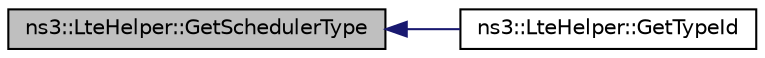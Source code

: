 digraph "ns3::LteHelper::GetSchedulerType"
{
  edge [fontname="Helvetica",fontsize="10",labelfontname="Helvetica",labelfontsize="10"];
  node [fontname="Helvetica",fontsize="10",shape=record];
  rankdir="LR";
  Node1 [label="ns3::LteHelper::GetSchedulerType",height=0.2,width=0.4,color="black", fillcolor="grey75", style="filled", fontcolor="black"];
  Node1 -> Node2 [dir="back",color="midnightblue",fontsize="10",style="solid"];
  Node2 [label="ns3::LteHelper::GetTypeId",height=0.2,width=0.4,color="black", fillcolor="white", style="filled",URL="$d6/d63/classns3_1_1LteHelper.html#ac146ee7a17ca2be436dd4fd2345a6715"];
}
